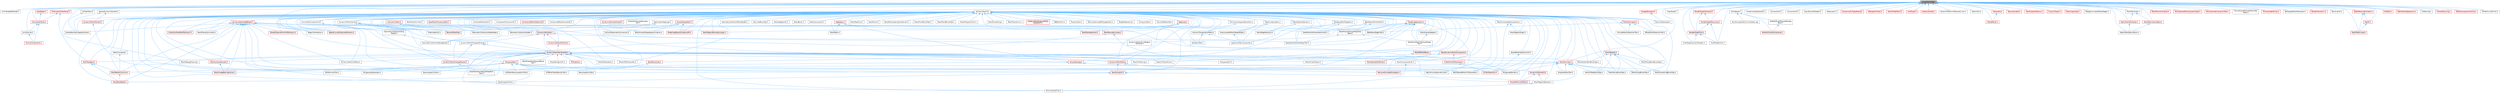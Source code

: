 digraph "UnrealMathSSE.h"
{
 // INTERACTIVE_SVG=YES
 // LATEX_PDF_SIZE
  bgcolor="transparent";
  edge [fontname=Helvetica,fontsize=10,labelfontname=Helvetica,labelfontsize=10];
  node [fontname=Helvetica,fontsize=10,shape=box,height=0.2,width=0.4];
  Node1 [id="Node000001",label="UnrealMathSSE.h",height=0.2,width=0.4,color="gray40", fillcolor="grey60", style="filled", fontcolor="black",tooltip=" "];
  Node1 -> Node2 [id="edge1_Node000001_Node000002",dir="back",color="steelblue1",style="solid",tooltip=" "];
  Node2 [id="Node000002",label="AnimNodeEditMode.h",height=0.2,width=0.4,color="grey40", fillcolor="white", style="filled",URL="$df/df6/AnimNodeEditMode_8h.html",tooltip=" "];
  Node1 -> Node3 [id="edge2_Node000001_Node000003",dir="back",color="steelblue1",style="solid",tooltip=" "];
  Node3 [id="Node000003",label="AxisSources.h",height=0.2,width=0.4,color="grey40", fillcolor="white", style="filled",URL="$d6/dfa/AxisSources_8h.html",tooltip=" "];
  Node3 -> Node4 [id="edge3_Node000003_Node000004",dir="back",color="steelblue1",style="solid",tooltip=" "];
  Node4 [id="Node000004",label="GizmoComponents.h",height=0.2,width=0.4,color="red", fillcolor="#FFF0F0", style="filled",URL="$d9/d96/GizmoComponents_8h.html",tooltip=" "];
  Node1 -> Node8 [id="edge4_Node000001_Node000008",dir="back",color="steelblue1",style="solid",tooltip=" "];
  Node8 [id="Node000008",label="ClearQuad.h",height=0.2,width=0.4,color="grey40", fillcolor="white", style="filled",URL="$dc/d90/ClearQuad_8h.html",tooltip=" "];
  Node1 -> Node9 [id="edge5_Node000001_Node000009",dir="back",color="steelblue1",style="solid",tooltip=" "];
  Node9 [id="Node000009",label="ClearReplacementShaders.h",height=0.2,width=0.4,color="grey40", fillcolor="white", style="filled",URL="$d9/d4e/ClearReplacementShaders_8h.html",tooltip=" "];
  Node1 -> Node10 [id="edge6_Node000001_Node000010",dir="back",color="steelblue1",style="solid",tooltip=" "];
  Node10 [id="Node000010",label="ColliderMesh.h",height=0.2,width=0.4,color="grey40", fillcolor="white", style="filled",URL="$d8/d3c/ColliderMesh_8h.html",tooltip=" "];
  Node10 -> Node11 [id="edge7_Node000010_Node000011",dir="back",color="steelblue1",style="solid",tooltip=" "];
  Node11 [id="Node000011",label="SceneGeometrySpatialCache.h",height=0.2,width=0.4,color="grey40", fillcolor="white", style="filled",URL="$d6/d6f/SceneGeometrySpatialCache_8h.html",tooltip=" "];
  Node1 -> Node12 [id="edge8_Node000001_Node000012",dir="back",color="steelblue1",style="solid",tooltip=" "];
  Node12 [id="Node000012",label="ColorSpace.h",height=0.2,width=0.4,color="grey40", fillcolor="white", style="filled",URL="$de/d18/ColorSpace_8h.html",tooltip=" "];
  Node12 -> Node13 [id="edge9_Node000012_Node000013",dir="back",color="steelblue1",style="solid",tooltip=" "];
  Node13 [id="Node000013",label="MediaIOCoreDeinterlacer.h",height=0.2,width=0.4,color="red", fillcolor="#FFF0F0", style="filled",URL="$d4/dc4/MediaIOCoreDeinterlacer_8h.html",tooltip=" "];
  Node12 -> Node15 [id="edge10_Node000012_Node000015",dir="back",color="steelblue1",style="solid",tooltip=" "];
  Node15 [id="Node000015",label="MediaIOCoreTextureSample\lBase.h",height=0.2,width=0.4,color="grey40", fillcolor="white", style="filled",URL="$dc/d4b/MediaIOCoreTextureSampleBase_8h.html",tooltip=" "];
  Node15 -> Node13 [id="edge11_Node000015_Node000013",dir="back",color="steelblue1",style="solid",tooltip=" "];
  Node12 -> Node16 [id="edge12_Node000012_Node000016",dir="back",color="steelblue1",style="solid",tooltip=" "];
  Node16 [id="Node000016",label="SkyAtmosphereCommonData.cpp",height=0.2,width=0.4,color="grey40", fillcolor="white", style="filled",URL="$d3/d5b/SkyAtmosphereCommonData_8cpp.html",tooltip=" "];
  Node1 -> Node17 [id="edge13_Node000001_Node000017",dir="back",color="steelblue1",style="solid",tooltip=" "];
  Node17 [id="Node000017",label="ContainmentQueries3.h",height=0.2,width=0.4,color="grey40", fillcolor="white", style="filled",URL="$d5/dc8/ContainmentQueries3_8h.html",tooltip=" "];
  Node1 -> Node18 [id="edge14_Node000001_Node000018",dir="back",color="steelblue1",style="solid",tooltip=" "];
  Node18 [id="Node000018",label="ConvexDecomposition3.h",height=0.2,width=0.4,color="grey40", fillcolor="white", style="filled",URL="$d4/d2b/ConvexDecomposition3_8h.html",tooltip=" "];
  Node18 -> Node19 [id="edge15_Node000018_Node000019",dir="back",color="steelblue1",style="solid",tooltip=" "];
  Node19 [id="Node000019",label="GeometryCollectionUtility\lNodes.h",height=0.2,width=0.4,color="grey40", fillcolor="white", style="filled",URL="$d7/da4/GeometryCollectionUtilityNodes_8h.html",tooltip=" "];
  Node19 -> Node20 [id="edge16_Node000019_Node000020",dir="back",color="steelblue1",style="solid",tooltip=" "];
  Node20 [id="Node000020",label="GeometryCollectionDebugNodes.h",height=0.2,width=0.4,color="grey40", fillcolor="white", style="filled",URL="$dd/d38/GeometryCollectionDebugNodes_8h.html",tooltip=" "];
  Node1 -> Node21 [id="edge17_Node000001_Node000021",dir="back",color="steelblue1",style="solid",tooltip=" "];
  Node21 [id="Node000021",label="ConvexHull2.h",height=0.2,width=0.4,color="grey40", fillcolor="white", style="filled",URL="$df/dc5/ConvexHull2_8h.html",tooltip=" "];
  Node1 -> Node22 [id="edge18_Node000001_Node000022",dir="back",color="steelblue1",style="solid",tooltip=" "];
  Node22 [id="Node000022",label="ConvexHull3.h",height=0.2,width=0.4,color="grey40", fillcolor="white", style="filled",URL="$d2/d83/ConvexHull3_8h.html",tooltip=" "];
  Node1 -> Node23 [id="edge19_Node000001_Node000023",dir="back",color="steelblue1",style="solid",tooltip=" "];
  Node23 [id="Node000023",label="CopyTextureShaders.h",height=0.2,width=0.4,color="grey40", fillcolor="white", style="filled",URL="$dc/d7f/CopyTextureShaders_8h.html",tooltip=" "];
  Node1 -> Node24 [id="edge20_Node000001_Node000024",dir="back",color="steelblue1",style="solid",tooltip=" "];
  Node24 [id="Node000024",label="Delaunay2.h",height=0.2,width=0.4,color="grey40", fillcolor="white", style="filled",URL="$d2/d4c/Delaunay2_8h.html",tooltip=" "];
  Node1 -> Node25 [id="edge21_Node000001_Node000025",dir="back",color="steelblue1",style="solid",tooltip=" "];
  Node25 [id="Node000025",label="DynamicMesh3.h",height=0.2,width=0.4,color="grey40", fillcolor="white", style="filled",URL="$d5/d34/DynamicMesh3_8h.html",tooltip=" "];
  Node25 -> Node26 [id="edge22_Node000025_Node000026",dir="back",color="steelblue1",style="solid",tooltip=" "];
  Node26 [id="Node000026",label="BakeMeshAttributeMapsTool.h",height=0.2,width=0.4,color="grey40", fillcolor="white", style="filled",URL="$d8/d14/BakeMeshAttributeMapsTool_8h.html",tooltip=" "];
  Node25 -> Node27 [id="edge23_Node000025_Node000027",dir="back",color="steelblue1",style="solid",tooltip=" "];
  Node27 [id="Node000027",label="BakeMeshAttributeMapsTool\lBase.h",height=0.2,width=0.4,color="grey40", fillcolor="white", style="filled",URL="$dc/d68/BakeMeshAttributeMapsToolBase_8h.html",tooltip=" "];
  Node27 -> Node26 [id="edge24_Node000027_Node000026",dir="back",color="steelblue1",style="solid",tooltip=" "];
  Node27 -> Node28 [id="edge25_Node000027_Node000028",dir="back",color="steelblue1",style="solid",tooltip=" "];
  Node28 [id="Node000028",label="BakeMultiMeshAttributeMaps\lTool.h",height=0.2,width=0.4,color="grey40", fillcolor="white", style="filled",URL="$d7/d65/BakeMultiMeshAttributeMapsTool_8h.html",tooltip=" "];
  Node25 -> Node29 [id="edge26_Node000025_Node000029",dir="back",color="steelblue1",style="solid",tooltip=" "];
  Node29 [id="Node000029",label="BakeMeshAttributeTool.h",height=0.2,width=0.4,color="grey40", fillcolor="white", style="filled",URL="$d0/d82/BakeMeshAttributeTool_8h.html",tooltip=" "];
  Node29 -> Node27 [id="edge27_Node000029_Node000027",dir="back",color="steelblue1",style="solid",tooltip=" "];
  Node29 -> Node30 [id="edge28_Node000029_Node000030",dir="back",color="steelblue1",style="solid",tooltip=" "];
  Node30 [id="Node000030",label="BakeMeshAttributeVertexTool.h",height=0.2,width=0.4,color="grey40", fillcolor="white", style="filled",URL="$d6/d76/BakeMeshAttributeVertexTool_8h.html",tooltip=" "];
  Node25 -> Node30 [id="edge29_Node000025_Node000030",dir="back",color="steelblue1",style="solid",tooltip=" "];
  Node25 -> Node28 [id="edge30_Node000025_Node000028",dir="back",color="steelblue1",style="solid",tooltip=" "];
  Node25 -> Node31 [id="edge31_Node000025_Node000031",dir="back",color="steelblue1",style="solid",tooltip=" "];
  Node31 [id="Node000031",label="BakeTransformTool.h",height=0.2,width=0.4,color="grey40", fillcolor="white", style="filled",URL="$dc/d39/BakeTransformTool_8h.html",tooltip=" "];
  Node25 -> Node32 [id="edge32_Node000025_Node000032",dir="back",color="steelblue1",style="solid",tooltip=" "];
  Node32 [id="Node000032",label="BaseDynamicMeshComponent.h",height=0.2,width=0.4,color="red", fillcolor="#FFF0F0", style="filled",URL="$d3/df4/BaseDynamicMeshComponent_8h.html",tooltip=" "];
  Node32 -> Node46 [id="edge33_Node000032_Node000046",dir="back",color="steelblue1",style="solid",tooltip=" "];
  Node46 [id="Node000046",label="MeshRenderBufferSet.h",height=0.2,width=0.4,color="red", fillcolor="#FFF0F0", style="filled",URL="$de/dc2/MeshRenderBufferSet_8h.html",tooltip=" "];
  Node32 -> Node103 [id="edge34_Node000032_Node000103",dir="back",color="steelblue1",style="solid",tooltip=" "];
  Node103 [id="Node000103",label="UVEditorToolMeshInput.h",height=0.2,width=0.4,color="red", fillcolor="#FFF0F0", style="filled",URL="$d2/de6/UVEditorToolMeshInput_8h.html",tooltip=" "];
  Node103 -> Node109 [id="edge35_Node000103_Node000109",dir="back",color="steelblue1",style="solid",tooltip=" "];
  Node109 [id="Node000109",label="UVToolSelection.h",height=0.2,width=0.4,color="red", fillcolor="#FFF0F0", style="filled",URL="$dc/db4/UVToolSelection_8h.html",tooltip=" "];
  Node25 -> Node72 [id="edge36_Node000025_Node000072",dir="back",color="steelblue1",style="solid",tooltip=" "];
  Node72 [id="Node000072",label="BaseMeshProcessingTool.h",height=0.2,width=0.4,color="red", fillcolor="#FFF0F0", style="filled",URL="$d4/d77/BaseMeshProcessingTool_8h.html",tooltip=" "];
  Node25 -> Node116 [id="edge37_Node000025_Node000116",dir="back",color="steelblue1",style="solid",tooltip=" "];
  Node116 [id="Node000116",label="CollectSurfacePathMechanic.h",height=0.2,width=0.4,color="red", fillcolor="#FFF0F0", style="filled",URL="$d5/dd0/CollectSurfacePathMechanic_8h.html",tooltip=" "];
  Node25 -> Node117 [id="edge38_Node000025_Node000117",dir="back",color="steelblue1",style="solid",tooltip=" "];
  Node117 [id="Node000117",label="CollisionGeometryConversion.h",height=0.2,width=0.4,color="grey40", fillcolor="white", style="filled",URL="$df/d0d/CollisionGeometryConversion_8h.html",tooltip=" "];
  Node25 -> Node66 [id="edge39_Node000025_Node000066",dir="back",color="steelblue1",style="solid",tooltip=" "];
  Node66 [id="Node000066",label="CombineMeshesTool.h",height=0.2,width=0.4,color="grey40", fillcolor="white", style="filled",URL="$dd/da3/CombineMeshesTool_8h.html",tooltip=" "];
  Node25 -> Node118 [id="edge40_Node000025_Node000118",dir="back",color="steelblue1",style="solid",tooltip=" "];
  Node118 [id="Node000118",label="ComponentCollisionUtil.h",height=0.2,width=0.4,color="grey40", fillcolor="white", style="filled",URL="$d9/d1c/ComponentCollisionUtil_8h.html",tooltip=" "];
  Node25 -> Node119 [id="edge41_Node000025_Node000119",dir="back",color="steelblue1",style="solid",tooltip=" "];
  Node119 [id="Node000119",label="ConstrainedMeshDeformer.h",height=0.2,width=0.4,color="red", fillcolor="#FFF0F0", style="filled",URL="$df/ddf/ConstrainedMeshDeformer_8h.html",tooltip=" "];
  Node25 -> Node122 [id="edge42_Node000025_Node000122",dir="back",color="steelblue1",style="solid",tooltip=" "];
  Node122 [id="Node000122",label="ConstrainedMeshSmoother.h",height=0.2,width=0.4,color="grey40", fillcolor="white", style="filled",URL="$d7/d9e/ConstrainedMeshSmoother_8h.html",tooltip=" "];
  Node25 -> Node18 [id="edge43_Node000025_Node000018",dir="back",color="steelblue1",style="solid",tooltip=" "];
  Node25 -> Node75 [id="edge44_Node000025_Node000075",dir="back",color="steelblue1",style="solid",tooltip=" "];
  Node75 [id="Node000075",label="DisplaceMeshTool.h",height=0.2,width=0.4,color="grey40", fillcolor="white", style="filled",URL="$da/d28/DisplaceMeshTool_8h.html",tooltip=" "];
  Node25 -> Node123 [id="edge45_Node000025_Node000123",dir="back",color="steelblue1",style="solid",tooltip=" "];
  Node123 [id="Node000123",label="DynamicAttribute.h",height=0.2,width=0.4,color="red", fillcolor="#FFF0F0", style="filled",URL="$d8/db1/DynamicAttribute_8h.html",tooltip=" "];
  Node123 -> Node125 [id="edge46_Node000123_Node000125",dir="back",color="steelblue1",style="solid",tooltip=" "];
  Node125 [id="Node000125",label="DynamicMeshAttributeSet.h",height=0.2,width=0.4,color="red", fillcolor="#FFF0F0", style="filled",URL="$d1/d88/DynamicMeshAttributeSet_8h.html",tooltip=" "];
  Node125 -> Node35 [id="edge47_Node000125_Node000035",dir="back",color="steelblue1",style="solid",tooltip=" "];
  Node35 [id="Node000035",label="DataflowEditorWeightMapPaint\lTool.h",height=0.2,width=0.4,color="grey40", fillcolor="white", style="filled",URL="$db/d46/DataflowEditorWeightMapPaintTool_8h.html",tooltip=" "];
  Node125 -> Node126 [id="edge48_Node000125_Node000126",dir="back",color="steelblue1",style="solid",tooltip=" "];
  Node126 [id="Node000126",label="DynamicMeshChangeTracker.h",height=0.2,width=0.4,color="red", fillcolor="#FFF0F0", style="filled",URL="$dd/df0/DynamicMeshChangeTracker_8h.html",tooltip=" "];
  Node126 -> Node35 [id="edge49_Node000126_Node000035",dir="back",color="steelblue1",style="solid",tooltip=" "];
  Node125 -> Node140 [id="edge50_Node000125_Node000140",dir="back",color="steelblue1",style="solid",tooltip=" "];
  Node140 [id="Node000140",label="DynamicMeshEditor.h",height=0.2,width=0.4,color="red", fillcolor="#FFF0F0", style="filled",URL="$d2/db3/DynamicMeshEditor_8h.html",tooltip=" "];
  Node140 -> Node141 [id="edge51_Node000140_Node000141",dir="back",color="steelblue1",style="solid",tooltip=" "];
  Node141 [id="Node000141",label="DynamicSubmesh3.h",height=0.2,width=0.4,color="red", fillcolor="#FFF0F0", style="filled",URL="$df/d5e/DynamicSubmesh3_8h.html",tooltip=" "];
  Node141 -> Node142 [id="edge52_Node000141_Node000142",dir="back",color="steelblue1",style="solid",tooltip=" "];
  Node142 [id="Node000142",label="MeshRegionOperator.h",height=0.2,width=0.4,color="grey40", fillcolor="white", style="filled",URL="$db/d2c/MeshRegionOperator_8h.html",tooltip=" "];
  Node142 -> Node143 [id="edge53_Node000142_Node000143",dir="back",color="steelblue1",style="solid",tooltip=" "];
  Node143 [id="Node000143",label="MinimalHoleFiller.h",height=0.2,width=0.4,color="grey40", fillcolor="white", style="filled",URL="$dc/d8e/MinimalHoleFiller_8h.html",tooltip=" "];
  Node141 -> Node93 [id="edge54_Node000141_Node000093",dir="back",color="steelblue1",style="solid",tooltip=" "];
  Node93 [id="Node000093",label="PolyEditPreviewMesh.h",height=0.2,width=0.4,color="red", fillcolor="#FFF0F0", style="filled",URL="$d2/de8/PolyEditPreviewMesh_8h.html",tooltip=" "];
  Node140 -> Node147 [id="edge55_Node000140_Node000147",dir="back",color="steelblue1",style="solid",tooltip=" "];
  Node147 [id="Node000147",label="FaceGroupUtil.h",height=0.2,width=0.4,color="red", fillcolor="#FFF0F0", style="filled",URL="$d6/d29/FaceGroupUtil_8h.html",tooltip=" "];
  Node147 -> Node58 [id="edge56_Node000147_Node000058",dir="back",color="steelblue1",style="solid",tooltip=" "];
  Node58 [id="Node000058",label="MeshInspectorTool.h",height=0.2,width=0.4,color="grey40", fillcolor="white", style="filled",URL="$de/da1/MeshInspectorTool_8h.html",tooltip=" "];
  Node147 -> Node142 [id="edge57_Node000147_Node000142",dir="back",color="steelblue1",style="solid",tooltip=" "];
  Node140 -> Node151 [id="edge58_Node000140_Node000151",dir="back",color="steelblue1",style="solid",tooltip=" "];
  Node151 [id="Node000151",label="RemoveOccludedTriangles.h",height=0.2,width=0.4,color="red", fillcolor="#FFF0F0", style="filled",URL="$dc/d7b/RemoveOccludedTriangles_8h.html",tooltip=" "];
  Node125 -> Node153 [id="edge59_Node000125_Node000153",dir="back",color="steelblue1",style="solid",tooltip=" "];
  Node153 [id="Node000153",label="DynamicMeshUVEditor.h",height=0.2,width=0.4,color="grey40", fillcolor="white", style="filled",URL="$d9/d1e/DynamicMeshUVEditor_8h.html",tooltip=" "];
  Node125 -> Node154 [id="edge60_Node000125_Node000154",dir="back",color="steelblue1",style="solid",tooltip=" "];
  Node154 [id="Node000154",label="FFDLattice.h",height=0.2,width=0.4,color="red", fillcolor="#FFF0F0", style="filled",URL="$d1/d3e/FFDLattice_8h.html",tooltip=" "];
  Node125 -> Node155 [id="edge61_Node000125_Node000155",dir="back",color="steelblue1",style="solid",tooltip=" "];
  Node155 [id="Node000155",label="GroupTopology.h",height=0.2,width=0.4,color="red", fillcolor="#FFF0F0", style="filled",URL="$d3/d84/GroupTopology_8h.html",tooltip=" "];
  Node155 -> Node35 [id="edge62_Node000155_Node000035",dir="back",color="steelblue1",style="solid",tooltip=" "];
  Node155 -> Node164 [id="edge63_Node000155_Node000164",dir="back",color="steelblue1",style="solid",tooltip=" "];
  Node164 [id="Node000164",label="PolygroupRemesh.h",height=0.2,width=0.4,color="grey40", fillcolor="white", style="filled",URL="$d7/df6/PolygroupRemesh_8h.html",tooltip=" "];
  Node125 -> Node165 [id="edge64_Node000125_Node000165",dir="back",color="steelblue1",style="solid",tooltip=" "];
  Node165 [id="Node000165",label="MeshAttributeUtil.h",height=0.2,width=0.4,color="grey40", fillcolor="white", style="filled",URL="$d6/db6/MeshAttributeUtil_8h.html",tooltip=" "];
  Node125 -> Node166 [id="edge65_Node000125_Node000166",dir="back",color="steelblue1",style="solid",tooltip=" "];
  Node166 [id="Node000166",label="MeshBakerCommon.h",height=0.2,width=0.4,color="red", fillcolor="#FFF0F0", style="filled",URL="$d9/d92/MeshBakerCommon_8h.html",tooltip=" "];
  Node166 -> Node167 [id="edge66_Node000166_Node000167",dir="back",color="steelblue1",style="solid",tooltip=" "];
  Node167 [id="Node000167",label="MeshBaseBaker.h",height=0.2,width=0.4,color="red", fillcolor="#FFF0F0", style="filled",URL="$d7/ddc/MeshBaseBaker_8h.html",tooltip=" "];
  Node125 -> Node167 [id="edge67_Node000125_Node000167",dir="back",color="steelblue1",style="solid",tooltip=" "];
  Node125 -> Node176 [id="edge68_Node000125_Node000176",dir="back",color="steelblue1",style="solid",tooltip=" "];
  Node176 [id="Node000176",label="MeshConstraintsUtil.h",height=0.2,width=0.4,color="grey40", fillcolor="white", style="filled",URL="$d6/d05/MeshConstraintsUtil_8h.html",tooltip=" "];
  Node176 -> Node143 [id="edge69_Node000176_Node000143",dir="back",color="steelblue1",style="solid",tooltip=" "];
  Node125 -> Node177 [id="edge70_Node000125_Node000177",dir="back",color="steelblue1",style="solid",tooltip=" "];
  Node177 [id="Node000177",label="MeshDebugDrawing.h",height=0.2,width=0.4,color="grey40", fillcolor="white", style="filled",URL="$db/d5c/MeshDebugDrawing_8h.html",tooltip=" "];
  Node125 -> Node178 [id="edge71_Node000125_Node000178",dir="back",color="steelblue1",style="solid",tooltip=" "];
  Node178 [id="Node000178",label="MeshEraseSculptLayerBrush\lOps.h",height=0.2,width=0.4,color="grey40", fillcolor="white", style="filled",URL="$d3/dab/MeshEraseSculptLayerBrushOps_8h.html",tooltip=" "];
  Node125 -> Node179 [id="edge72_Node000125_Node000179",dir="back",color="steelblue1",style="solid",tooltip=" "];
  Node179 [id="Node000179",label="MeshImageBakingCache.h",height=0.2,width=0.4,color="red", fillcolor="#FFF0F0", style="filled",URL="$dd/d09/MeshImageBakingCache_8h.html",tooltip=" "];
  Node125 -> Node187 [id="edge73_Node000125_Node000187",dir="back",color="steelblue1",style="solid",tooltip=" "];
  Node187 [id="Node000187",label="MeshNormals.h",height=0.2,width=0.4,color="red", fillcolor="#FFF0F0", style="filled",URL="$d2/d57/MeshNormals_8h.html",tooltip=" "];
  Node187 -> Node35 [id="edge74_Node000187_Node000035",dir="back",color="steelblue1",style="solid",tooltip=" "];
  Node187 -> Node75 [id="edge75_Node000187_Node000075",dir="back",color="steelblue1",style="solid",tooltip=" "];
  Node187 -> Node189 [id="edge76_Node000187_Node000189",dir="back",color="steelblue1",style="solid",tooltip=" "];
  Node189 [id="Node000189",label="MeshInflateBrushOps.h",height=0.2,width=0.4,color="grey40", fillcolor="white", style="filled",URL="$d7/d16/MeshInflateBrushOps_8h.html",tooltip=" "];
  Node187 -> Node191 [id="edge77_Node000187_Node000191",dir="back",color="steelblue1",style="solid",tooltip=" "];
  Node191 [id="Node000191",label="MeshMoveBrushOps.h",height=0.2,width=0.4,color="grey40", fillcolor="white", style="filled",URL="$dd/dcb/MeshMoveBrushOps_8h.html",tooltip=" "];
  Node187 -> Node142 [id="edge78_Node000187_Node000142",dir="back",color="steelblue1",style="solid",tooltip=" "];
  Node187 -> Node192 [id="edge79_Node000187_Node000192",dir="back",color="steelblue1",style="solid",tooltip=" "];
  Node192 [id="Node000192",label="MeshSculptBrushOps.h",height=0.2,width=0.4,color="grey40", fillcolor="white", style="filled",URL="$d1/dc9/MeshSculptBrushOps_8h.html",tooltip=" "];
  Node187 -> Node194 [id="edge80_Node000187_Node000194",dir="back",color="steelblue1",style="solid",tooltip=" "];
  Node194 [id="Node000194",label="MeshSmoothingBrushOps.h",height=0.2,width=0.4,color="grey40", fillcolor="white", style="filled",URL="$dd/d1d/MeshSmoothingBrushOps_8h.html",tooltip=" "];
  Node187 -> Node164 [id="edge81_Node000187_Node000164",dir="back",color="steelblue1",style="solid",tooltip=" "];
  Node187 -> Node151 [id="edge82_Node000187_Node000151",dir="back",color="steelblue1",style="solid",tooltip=" "];
  Node125 -> Node46 [id="edge83_Node000125_Node000046",dir="back",color="steelblue1",style="solid",tooltip=" "];
  Node125 -> Node195 [id="edge84_Node000125_Node000195",dir="back",color="steelblue1",style="solid",tooltip=" "];
  Node195 [id="Node000195",label="MeshSimplification.h",height=0.2,width=0.4,color="grey40", fillcolor="white", style="filled",URL="$d7/de9/MeshSimplification_8h.html",tooltip=" "];
  Node125 -> Node196 [id="edge85_Node000125_Node000196",dir="back",color="steelblue1",style="solid",tooltip=" "];
  Node196 [id="Node000196",label="MeshSurfaceSampler.h",height=0.2,width=0.4,color="red", fillcolor="#FFF0F0", style="filled",URL="$de/d0c/MeshSurfaceSampler_8h.html",tooltip=" "];
  Node196 -> Node179 [id="edge86_Node000196_Node000179",dir="back",color="steelblue1",style="solid",tooltip=" "];
  Node125 -> Node202 [id="edge87_Node000125_Node000202",dir="back",color="steelblue1",style="solid",tooltip=" "];
  Node202 [id="Node000202",label="MeshTangents.h",height=0.2,width=0.4,color="red", fillcolor="#FFF0F0", style="filled",URL="$d3/d56/MeshTangents_8h.html",tooltip=" "];
  Node202 -> Node166 [id="edge88_Node000202_Node000166",dir="back",color="steelblue1",style="solid",tooltip=" "];
  Node202 -> Node167 [id="edge89_Node000202_Node000167",dir="back",color="steelblue1",style="solid",tooltip=" "];
  Node125 -> Node203 [id="edge90_Node000125_Node000203",dir="back",color="steelblue1",style="solid",tooltip=" "];
  Node203 [id="Node000203",label="MeshUDIMClassifier.h",height=0.2,width=0.4,color="grey40", fillcolor="white", style="filled",URL="$da/daf/MeshUDIMClassifier_8h.html",tooltip=" "];
  Node125 -> Node204 [id="edge91_Node000125_Node000204",dir="back",color="steelblue1",style="solid",tooltip=" "];
  Node204 [id="Node000204",label="MeshUVPacking.h",height=0.2,width=0.4,color="grey40", fillcolor="white", style="filled",URL="$d5/d78/MeshUVPacking_8h.html",tooltip=" "];
  Node125 -> Node205 [id="edge92_Node000125_Node000205",dir="back",color="steelblue1",style="solid",tooltip=" "];
  Node205 [id="Node000205",label="MeshUVTransforms.h",height=0.2,width=0.4,color="grey40", fillcolor="white", style="filled",URL="$dc/db6/MeshUVTransforms_8h.html",tooltip=" "];
  Node125 -> Node206 [id="edge93_Node000125_Node000206",dir="back",color="steelblue1",style="solid",tooltip=" "];
  Node206 [id="Node000206",label="MeshVertexPaintBrushOps.h",height=0.2,width=0.4,color="grey40", fillcolor="white", style="filled",URL="$df/d5b/MeshVertexPaintBrushOps_8h.html",tooltip=" "];
  Node125 -> Node207 [id="edge94_Node000125_Node000207",dir="back",color="steelblue1",style="solid",tooltip=" "];
  Node207 [id="Node000207",label="PatchBasedMeshUVGenerator.h",height=0.2,width=0.4,color="grey40", fillcolor="white", style="filled",URL="$df/df3/PatchBasedMeshUVGenerator_8h.html",tooltip=" "];
  Node125 -> Node208 [id="edge95_Node000125_Node000208",dir="back",color="steelblue1",style="solid",tooltip=" "];
  Node208 [id="Node000208",label="PolyEditingUVUtil.h",height=0.2,width=0.4,color="grey40", fillcolor="white", style="filled",URL="$d7/d4e/PolyEditingUVUtil_8h.html",tooltip=" "];
  Node125 -> Node209 [id="edge96_Node000125_Node000209",dir="back",color="steelblue1",style="solid",tooltip=" "];
  Node209 [id="Node000209",label="PolygroupSet.h",height=0.2,width=0.4,color="red", fillcolor="#FFF0F0", style="filled",URL="$de/dbc/PolygroupSet_8h.html",tooltip=" "];
  Node209 -> Node77 [id="edge97_Node000209_Node000077",dir="back",color="steelblue1",style="solid",tooltip=" "];
  Node77 [id="Node000077",label="EditNormalsTool.h",height=0.2,width=0.4,color="grey40", fillcolor="white", style="filled",URL="$de/d53/EditNormalsTool_8h.html",tooltip=" "];
  Node209 -> Node147 [id="edge98_Node000209_Node000147",dir="back",color="steelblue1",style="solid",tooltip=" "];
  Node209 -> Node58 [id="edge99_Node000209_Node000058",dir="back",color="steelblue1",style="solid",tooltip=" "];
  Node209 -> Node207 [id="edge100_Node000209_Node000207",dir="back",color="steelblue1",style="solid",tooltip=" "];
  Node209 -> Node222 [id="edge101_Node000209_Node000222",dir="back",color="steelblue1",style="solid",tooltip=" "];
  Node222 [id="Node000222",label="PolygroupsGenerator.h",height=0.2,width=0.4,color="grey40", fillcolor="white", style="filled",URL="$d4/d71/PolygroupsGenerator_8h.html",tooltip=" "];
  Node209 -> Node223 [id="edge102_Node000209_Node000223",dir="back",color="steelblue1",style="solid",tooltip=" "];
  Node223 [id="Node000223",label="RecomputeUVsOp.h",height=0.2,width=0.4,color="grey40", fillcolor="white", style="filled",URL="$db/d0a/RecomputeUVsOp_8h.html",tooltip=" "];
  Node209 -> Node83 [id="edge103_Node000209_Node000083",dir="back",color="steelblue1",style="solid",tooltip=" "];
  Node83 [id="Node000083",label="RecomputeUVsTool.h",height=0.2,width=0.4,color="grey40", fillcolor="white", style="filled",URL="$d0/d92/RecomputeUVsTool_8h.html",tooltip=" "];
  Node209 -> Node88 [id="edge104_Node000209_Node000088",dir="back",color="steelblue1",style="solid",tooltip=" "];
  Node88 [id="Node000088",label="SetCollisionGeometryTool.h",height=0.2,width=0.4,color="grey40", fillcolor="white", style="filled",URL="$d0/de6/SetCollisionGeometryTool_8h.html",tooltip=" "];
  Node209 -> Node96 [id="edge105_Node000209_Node000096",dir="back",color="steelblue1",style="solid",tooltip=" "];
  Node96 [id="Node000096",label="UVEditorRecomputeUVsTool.h",height=0.2,width=0.4,color="grey40", fillcolor="white", style="filled",URL="$d2/db8/UVEditorRecomputeUVsTool_8h.html",tooltip=" "];
  Node209 -> Node97 [id="edge106_Node000209_Node000097",dir="back",color="steelblue1",style="solid",tooltip=" "];
  Node97 [id="Node000097",label="UVEditorTexelDensityTool.h",height=0.2,width=0.4,color="grey40", fillcolor="white", style="filled",URL="$d0/d8b/UVEditorTexelDensityTool_8h.html",tooltip=" "];
  Node125 -> Node224 [id="edge107_Node000125_Node000224",dir="back",color="steelblue1",style="solid",tooltip=" "];
  Node224 [id="Node000224",label="PolygroupUtil.h",height=0.2,width=0.4,color="grey40", fillcolor="white", style="filled",URL="$df/dde/PolygroupUtil_8h.html",tooltip=" "];
  Node125 -> Node223 [id="edge108_Node000125_Node000223",dir="back",color="steelblue1",style="solid",tooltip=" "];
  Node125 -> Node225 [id="edge109_Node000125_Node000225",dir="back",color="steelblue1",style="solid",tooltip=" "];
  Node225 [id="Node000225",label="TexelDensityOp.h",height=0.2,width=0.4,color="red", fillcolor="#FFF0F0", style="filled",URL="$de/d5c/TexelDensityOp_8h.html",tooltip=" "];
  Node225 -> Node97 [id="edge110_Node000225_Node000097",dir="back",color="steelblue1",style="solid",tooltip=" "];
  Node125 -> Node103 [id="edge111_Node000125_Node000103",dir="back",color="steelblue1",style="solid",tooltip=" "];
  Node123 -> Node126 [id="edge112_Node000123_Node000126",dir="back",color="steelblue1",style="solid",tooltip=" "];
  Node123 -> Node230 [id="edge113_Node000123_Node000230",dir="back",color="steelblue1",style="solid",tooltip=" "];
  Node230 [id="Node000230",label="DynamicMeshTriangleAttribute.h",height=0.2,width=0.4,color="grey40", fillcolor="white", style="filled",URL="$d0/d85/DynamicMeshTriangleAttribute_8h.html",tooltip=" "];
  Node230 -> Node125 [id="edge114_Node000230_Node000125",dir="back",color="steelblue1",style="solid",tooltip=" "];
  Node230 -> Node126 [id="edge115_Node000230_Node000126",dir="back",color="steelblue1",style="solid",tooltip=" "];
  Node123 -> Node233 [id="edge116_Node000123_Node000233",dir="back",color="steelblue1",style="solid",tooltip=" "];
  Node233 [id="Node000233",label="DynamicVertexAttribute.h",height=0.2,width=0.4,color="red", fillcolor="#FFF0F0", style="filled",URL="$d4/de7/DynamicVertexAttribute_8h.html",tooltip=" "];
  Node233 -> Node125 [id="edge117_Node000233_Node000125",dir="back",color="steelblue1",style="solid",tooltip=" "];
  Node123 -> Node234 [id="edge118_Node000123_Node000234",dir="back",color="steelblue1",style="solid",tooltip=" "];
  Node234 [id="Node000234",label="DynamicVertexSkinWeights\lAttribute.h",height=0.2,width=0.4,color="grey40", fillcolor="white", style="filled",URL="$db/d5b/DynamicVertexSkinWeightsAttribute_8h.html",tooltip=" "];
  Node25 -> Node235 [id="edge119_Node000025_Node000235",dir="back",color="steelblue1",style="solid",tooltip=" "];
  Node235 [id="Node000235",label="DynamicMeshAABBTree3.h",height=0.2,width=0.4,color="red", fillcolor="#FFF0F0", style="filled",URL="$d5/d0d/DynamicMeshAABBTree3_8h.html",tooltip=" "];
  Node235 -> Node26 [id="edge120_Node000235_Node000026",dir="back",color="steelblue1",style="solid",tooltip=" "];
  Node235 -> Node30 [id="edge121_Node000235_Node000030",dir="back",color="steelblue1",style="solid",tooltip=" "];
  Node235 -> Node116 [id="edge122_Node000235_Node000116",dir="back",color="steelblue1",style="solid",tooltip=" "];
  Node235 -> Node35 [id="edge123_Node000235_Node000035",dir="back",color="steelblue1",style="solid",tooltip=" "];
  Node235 -> Node153 [id="edge124_Node000235_Node000153",dir="back",color="steelblue1",style="solid",tooltip=" "];
  Node235 -> Node166 [id="edge125_Node000235_Node000166",dir="back",color="steelblue1",style="solid",tooltip=" "];
  Node235 -> Node167 [id="edge126_Node000235_Node000167",dir="back",color="steelblue1",style="solid",tooltip=" "];
  Node235 -> Node179 [id="edge127_Node000235_Node000179",dir="back",color="steelblue1",style="solid",tooltip=" "];
  Node235 -> Node58 [id="edge128_Node000235_Node000058",dir="back",color="steelblue1",style="solid",tooltip=" "];
  Node235 -> Node242 [id="edge129_Node000235_Node000242",dir="back",color="steelblue1",style="solid",tooltip=" "];
  Node242 [id="Node000242",label="MeshPlanarSymmetry.h",height=0.2,width=0.4,color="grey40", fillcolor="white", style="filled",URL="$d7/d1d/MeshPlanarSymmetry_8h.html",tooltip=" "];
  Node235 -> Node196 [id="edge130_Node000235_Node000196",dir="back",color="steelblue1",style="solid",tooltip=" "];
  Node235 -> Node243 [id="edge131_Node000235_Node000243",dir="back",color="steelblue1",style="solid",tooltip=" "];
  Node243 [id="Node000243",label="PlaneDistanceFromHitMechanic.h",height=0.2,width=0.4,color="red", fillcolor="#FFF0F0", style="filled",URL="$dc/dea/PlaneDistanceFromHitMechanic_8h.html",tooltip=" "];
  Node235 -> Node93 [id="edge132_Node000235_Node000093",dir="back",color="steelblue1",style="solid",tooltip=" "];
  Node235 -> Node249 [id="edge133_Node000235_Node000249",dir="back",color="steelblue1",style="solid",tooltip=" "];
  Node249 [id="Node000249",label="RemeshMeshOp.h",height=0.2,width=0.4,color="red", fillcolor="#FFF0F0", style="filled",URL="$d5/d2c/RemeshMeshOp_8h.html",tooltip=" "];
  Node235 -> Node250 [id="edge134_Node000235_Node000250",dir="back",color="steelblue1",style="solid",tooltip=" "];
  Node250 [id="Node000250",label="RepairOrientation.h",height=0.2,width=0.4,color="grey40", fillcolor="white", style="filled",URL="$dc/d47/RepairOrientation_8h.html",tooltip=" "];
  Node235 -> Node11 [id="edge135_Node000235_Node000011",dir="back",color="steelblue1",style="solid",tooltip=" "];
  Node235 -> Node251 [id="edge136_Node000235_Node000251",dir="back",color="steelblue1",style="solid",tooltip=" "];
  Node251 [id="Node000251",label="SpatialCurveDistanceMechanic.h",height=0.2,width=0.4,color="red", fillcolor="#FFF0F0", style="filled",URL="$d3/d29/SpatialCurveDistanceMechanic_8h.html",tooltip=" "];
  Node235 -> Node97 [id="edge137_Node000235_Node000097",dir="back",color="steelblue1",style="solid",tooltip=" "];
  Node235 -> Node92 [id="edge138_Node000235_Node000092",dir="back",color="steelblue1",style="solid",tooltip=" "];
  Node92 [id="Node000092",label="WeldMeshEdgesTool.h",height=0.2,width=0.4,color="grey40", fillcolor="white", style="filled",URL="$d5/d6e/WeldMeshEdgesTool_8h.html",tooltip=" "];
  Node25 -> Node126 [id="edge139_Node000025_Node000126",dir="back",color="steelblue1",style="solid",tooltip=" "];
  Node25 -> Node140 [id="edge140_Node000025_Node000140",dir="back",color="steelblue1",style="solid",tooltip=" "];
  Node25 -> Node252 [id="edge141_Node000025_Node000252",dir="back",color="steelblue1",style="solid",tooltip=" "];
  Node252 [id="Node000252",label="DynamicMeshOctree3.h",height=0.2,width=0.4,color="red", fillcolor="#FFF0F0", style="filled",URL="$d8/d9f/DynamicMeshOctree3_8h.html",tooltip=" "];
  Node252 -> Node35 [id="edge142_Node000252_Node000035",dir="back",color="steelblue1",style="solid",tooltip=" "];
  Node25 -> Node253 [id="edge143_Node000025_Node000253",dir="back",color="steelblue1",style="solid",tooltip=" "];
  Node253 [id="Node000253",label="DynamicMeshOverlay.h",height=0.2,width=0.4,color="grey40", fillcolor="white", style="filled",URL="$de/d26/DynamicMeshOverlay_8h.html",tooltip=" "];
  Node253 -> Node125 [id="edge144_Node000253_Node000125",dir="back",color="steelblue1",style="solid",tooltip=" "];
  Node253 -> Node126 [id="edge145_Node000253_Node000126",dir="back",color="steelblue1",style="solid",tooltip=" "];
  Node253 -> Node254 [id="edge146_Node000253_Node000254",dir="back",color="steelblue1",style="solid",tooltip=" "];
  Node254 [id="Node000254",label="MeshIndexUtil.h",height=0.2,width=0.4,color="grey40", fillcolor="white", style="filled",URL="$db/d70/MeshIndexUtil_8h.html",tooltip=" "];
  Node253 -> Node255 [id="edge147_Node000253_Node000255",dir="back",color="steelblue1",style="solid",tooltip=" "];
  Node255 [id="Node000255",label="MeshRegionBoundaryLoops.h",height=0.2,width=0.4,color="red", fillcolor="#FFF0F0", style="filled",URL="$d0/d20/MeshRegionBoundaryLoops_8h.html",tooltip=" "];
  Node25 -> Node230 [id="edge148_Node000025_Node000230",dir="back",color="steelblue1",style="solid",tooltip=" "];
  Node25 -> Node153 [id="edge149_Node000025_Node000153",dir="back",color="steelblue1",style="solid",tooltip=" "];
  Node25 -> Node141 [id="edge150_Node000025_Node000141",dir="back",color="steelblue1",style="solid",tooltip=" "];
  Node25 -> Node233 [id="edge151_Node000025_Node000233",dir="back",color="steelblue1",style="solid",tooltip=" "];
  Node25 -> Node234 [id="edge152_Node000025_Node000234",dir="back",color="steelblue1",style="solid",tooltip=" "];
  Node25 -> Node259 [id="edge153_Node000025_Node000259",dir="back",color="steelblue1",style="solid",tooltip=" "];
  Node259 [id="Node000259",label="DynamicVerticesOctree3.h",height=0.2,width=0.4,color="red", fillcolor="#FFF0F0", style="filled",URL="$df/d7e/DynamicVerticesOctree3_8h.html",tooltip=" "];
  Node25 -> Node260 [id="edge154_Node000025_Node000260",dir="back",color="steelblue1",style="solid",tooltip=" "];
  Node260 [id="Node000260",label="EdgeLoop.h",height=0.2,width=0.4,color="red", fillcolor="#FFF0F0", style="filled",URL="$d7/df0/EdgeLoop_8h.html",tooltip=" "];
  Node260 -> Node140 [id="edge155_Node000260_Node000140",dir="back",color="steelblue1",style="solid",tooltip=" "];
  Node260 -> Node261 [id="edge156_Node000260_Node000261",dir="back",color="steelblue1",style="solid",tooltip=" "];
  Node261 [id="Node000261",label="MeshBoundaryLoops.h",height=0.2,width=0.4,color="red", fillcolor="#FFF0F0", style="filled",URL="$d2/d9c/MeshBoundaryLoops_8h.html",tooltip=" "];
  Node261 -> Node143 [id="edge157_Node000261_Node000143",dir="back",color="steelblue1",style="solid",tooltip=" "];
  Node261 -> Node164 [id="edge158_Node000261_Node000164",dir="back",color="steelblue1",style="solid",tooltip=" "];
  Node260 -> Node265 [id="edge159_Node000260_Node000265",dir="back",color="steelblue1",style="solid",tooltip=" "];
  Node265 [id="Node000265",label="MeshFaceSelection.h",height=0.2,width=0.4,color="red", fillcolor="#FFF0F0", style="filled",URL="$de/de2/MeshFaceSelection_8h.html",tooltip=" "];
  Node260 -> Node255 [id="edge160_Node000260_Node000255",dir="back",color="steelblue1",style="solid",tooltip=" "];
  Node25 -> Node267 [id="edge161_Node000025_Node000267",dir="back",color="steelblue1",style="solid",tooltip=" "];
  Node267 [id="Node000267",label="EdgeSpan.h",height=0.2,width=0.4,color="red", fillcolor="#FFF0F0", style="filled",URL="$d5/d02/EdgeSpan_8h.html",tooltip=" "];
  Node267 -> Node155 [id="edge162_Node000267_Node000155",dir="back",color="steelblue1",style="solid",tooltip=" "];
  Node267 -> Node261 [id="edge163_Node000267_Node000261",dir="back",color="steelblue1",style="solid",tooltip=" "];
  Node267 -> Node269 [id="edge164_Node000267_Node000269",dir="back",color="steelblue1",style="solid",tooltip=" "];
  Node269 [id="Node000269",label="MeshPaths.h",height=0.2,width=0.4,color="grey40", fillcolor="white", style="filled",URL="$d4/d5f/MeshPaths_8h.html",tooltip=" "];
  Node25 -> Node77 [id="edge165_Node000025_Node000077",dir="back",color="steelblue1",style="solid",tooltip=" "];
  Node25 -> Node271 [id="edge166_Node000025_Node000271",dir="back",color="steelblue1",style="solid",tooltip=" "];
  Node271 [id="Node000271",label="ExtractCollisionGeometry\lTool.h",height=0.2,width=0.4,color="grey40", fillcolor="white", style="filled",URL="$d6/dbd/ExtractCollisionGeometryTool_8h.html",tooltip=" "];
  Node25 -> Node272 [id="edge167_Node000025_Node000272",dir="back",color="steelblue1",style="solid",tooltip=" "];
  Node272 [id="Node000272",label="ExtrudeMeshSelectionTool.h",height=0.2,width=0.4,color="grey40", fillcolor="white", style="filled",URL="$dc/d31/ExtrudeMeshSelectionTool_8h.html",tooltip=" "];
  Node25 -> Node147 [id="edge168_Node000025_Node000147",dir="back",color="steelblue1",style="solid",tooltip=" "];
  Node25 -> Node273 [id="edge169_Node000025_Node000273",dir="back",color="steelblue1",style="solid",tooltip=" "];
  Node273 [id="Node000273",label="GeodesicPath.h",height=0.2,width=0.4,color="grey40", fillcolor="white", style="filled",URL="$d5/de5/GeodesicPath_8h.html",tooltip=" "];
  Node25 -> Node20 [id="edge170_Node000025_Node000020",dir="back",color="steelblue1",style="solid",tooltip=" "];
  Node25 -> Node134 [id="edge171_Node000025_Node000134",dir="back",color="steelblue1",style="solid",tooltip=" "];
  Node134 [id="Node000134",label="GeometryCollectionMakeNodes.h",height=0.2,width=0.4,color="grey40", fillcolor="white", style="filled",URL="$d6/d20/GeometryCollectionMakeNodes_8h.html",tooltip=" "];
  Node25 -> Node133 [id="edge172_Node000025_Node000133",dir="back",color="steelblue1",style="solid",tooltip=" "];
  Node133 [id="Node000133",label="GeometryCollectionMeshNodes.h",height=0.2,width=0.4,color="grey40", fillcolor="white", style="filled",URL="$d7/d46/GeometryCollectionMeshNodes_8h.html",tooltip=" "];
  Node25 -> Node135 [id="edge173_Node000025_Node000135",dir="back",color="steelblue1",style="solid",tooltip=" "];
  Node135 [id="Node000135",label="GeometryCollectionNodes.h",height=0.2,width=0.4,color="grey40", fillcolor="white", style="filled",URL="$d6/d73/GeometryCollectionNodes_8h.html",tooltip=" "];
  Node25 -> Node155 [id="edge174_Node000025_Node000155",dir="back",color="steelblue1",style="solid",tooltip=" "];
  Node25 -> Node274 [id="edge175_Node000025_Node000274",dir="back",color="steelblue1",style="solid",tooltip=" "];
  Node274 [id="Node000274",label="IntrinsicCorrespondenceUtils.h",height=0.2,width=0.4,color="grey40", fillcolor="white", style="filled",URL="$dd/d68/IntrinsicCorrespondenceUtils_8h.html",tooltip=" "];
  Node274 -> Node275 [id="edge176_Node000274_Node000275",dir="back",color="steelblue1",style="solid",tooltip=" "];
  Node275 [id="Node000275",label="IntrinsicTriangulationMesh.h",height=0.2,width=0.4,color="grey40", fillcolor="white", style="filled",URL="$d7/d38/IntrinsicTriangulationMesh_8h.html",tooltip=" "];
  Node275 -> Node273 [id="edge177_Node000275_Node000273",dir="back",color="steelblue1",style="solid",tooltip=" "];
  Node275 -> Node276 [id="edge178_Node000275_Node000276",dir="back",color="steelblue1",style="solid",tooltip=" "];
  Node276 [id="Node000276",label="LaplacianMatrixAssembly.h",height=0.2,width=0.4,color="grey40", fillcolor="white", style="filled",URL="$d4/dff/LaplacianMatrixAssembly_8h.html",tooltip=" "];
  Node25 -> Node275 [id="edge179_Node000025_Node000275",dir="back",color="steelblue1",style="solid",tooltip=" "];
  Node25 -> Node101 [id="edge180_Node000025_Node000101",dir="back",color="steelblue1",style="solid",tooltip=" "];
  Node101 [id="Node000101",label="KelvinletBrushOp.h",height=0.2,width=0.4,color="grey40", fillcolor="white", style="filled",URL="$d9/d5c/KelvinletBrushOp_8h.html",tooltip=" "];
  Node25 -> Node276 [id="edge181_Node000025_Node000276",dir="back",color="steelblue1",style="solid",tooltip=" "];
  Node25 -> Node232 [id="edge182_Node000025_Node000232",dir="back",color="steelblue1",style="solid",tooltip=" "];
  Node232 [id="Node000232",label="MeshAdapterUtil.h",height=0.2,width=0.4,color="grey40", fillcolor="white", style="filled",URL="$d7/d6b/MeshAdapterUtil_8h.html",tooltip=" "];
  Node25 -> Node165 [id="edge183_Node000025_Node000165",dir="back",color="steelblue1",style="solid",tooltip=" "];
  Node25 -> Node166 [id="edge184_Node000025_Node000166",dir="back",color="steelblue1",style="solid",tooltip=" "];
  Node25 -> Node167 [id="edge185_Node000025_Node000167",dir="back",color="steelblue1",style="solid",tooltip=" "];
  Node25 -> Node277 [id="edge186_Node000025_Node000277",dir="back",color="steelblue1",style="solid",tooltip=" "];
  Node277 [id="Node000277",label="MeshBevel.h",height=0.2,width=0.4,color="grey40", fillcolor="white", style="filled",URL="$de/d89/MeshBevel_8h.html",tooltip=" "];
  Node25 -> Node261 [id="edge187_Node000025_Node000261",dir="back",color="steelblue1",style="solid",tooltip=" "];
  Node25 -> Node278 [id="edge188_Node000025_Node000278",dir="back",color="steelblue1",style="solid",tooltip=" "];
  Node278 [id="Node000278",label="MeshConnectedComponents.h",height=0.2,width=0.4,color="grey40", fillcolor="white", style="filled",URL="$dc/d07/MeshConnectedComponents_8h.html",tooltip=" "];
  Node278 -> Node279 [id="edge189_Node000278_Node000279",dir="back",color="steelblue1",style="solid",tooltip=" "];
  Node279 [id="Node000279",label="MeshRegionGraph.h",height=0.2,width=0.4,color="grey40", fillcolor="white", style="filled",URL="$d4/d1b/MeshRegionGraph_8h.html",tooltip=" "];
  Node278 -> Node207 [id="edge190_Node000278_Node000207",dir="back",color="steelblue1",style="solid",tooltip=" "];
  Node25 -> Node176 [id="edge191_Node000025_Node000176",dir="back",color="steelblue1",style="solid",tooltip=" "];
  Node25 -> Node280 [id="edge192_Node000025_Node000280",dir="back",color="steelblue1",style="solid",tooltip=" "];
  Node280 [id="Node000280",label="MeshConvexHull.h",height=0.2,width=0.4,color="grey40", fillcolor="white", style="filled",URL="$dd/d4b/MeshConvexHull_8h.html",tooltip=" "];
  Node25 -> Node281 [id="edge193_Node000025_Node000281",dir="back",color="steelblue1",style="solid",tooltip=" "];
  Node281 [id="Node000281",label="MeshCurvature.h",height=0.2,width=0.4,color="grey40", fillcolor="white", style="filled",URL="$d1/d2b/MeshCurvature_8h.html",tooltip=" "];
  Node281 -> Node166 [id="edge194_Node000281_Node000166",dir="back",color="steelblue1",style="solid",tooltip=" "];
  Node25 -> Node282 [id="edge195_Node000025_Node000282",dir="back",color="steelblue1",style="solid",tooltip=" "];
  Node282 [id="Node000282",label="MeshEdgeSelection.h",height=0.2,width=0.4,color="grey40", fillcolor="white", style="filled",URL="$d2/d19/MeshEdgeSelection_8h.html",tooltip=" "];
  Node25 -> Node265 [id="edge196_Node000025_Node000265",dir="back",color="steelblue1",style="solid",tooltip=" "];
  Node25 -> Node283 [id="edge197_Node000025_Node000283",dir="back",color="steelblue1",style="solid",tooltip=" "];
  Node283 [id="Node000283",label="MeshGroupPaintBrushOps.h",height=0.2,width=0.4,color="grey40", fillcolor="white", style="filled",URL="$d4/df8/MeshGroupPaintBrushOps_8h.html",tooltip=" "];
  Node25 -> Node179 [id="edge198_Node000025_Node000179",dir="back",color="steelblue1",style="solid",tooltip=" "];
  Node25 -> Node284 [id="edge199_Node000025_Node000284",dir="back",color="steelblue1",style="solid",tooltip=" "];
  Node284 [id="Node000284",label="MeshIndexMappings.h",height=0.2,width=0.4,color="grey40", fillcolor="white", style="filled",URL="$dc/db4/MeshIndexMappings_8h.html",tooltip=" "];
  Node284 -> Node123 [id="edge200_Node000284_Node000123",dir="back",color="steelblue1",style="solid",tooltip=" "];
  Node284 -> Node140 [id="edge201_Node000284_Node000140",dir="back",color="steelblue1",style="solid",tooltip=" "];
  Node25 -> Node254 [id="edge202_Node000025_Node000254",dir="back",color="steelblue1",style="solid",tooltip=" "];
  Node25 -> Node189 [id="edge203_Node000025_Node000189",dir="back",color="steelblue1",style="solid",tooltip=" "];
  Node25 -> Node58 [id="edge204_Node000025_Node000058",dir="back",color="steelblue1",style="solid",tooltip=" "];
  Node25 -> Node285 [id="edge205_Node000025_Node000285",dir="back",color="steelblue1",style="solid",tooltip=" "];
  Node285 [id="Node000285",label="MeshLinearization.h",height=0.2,width=0.4,color="grey40", fillcolor="white", style="filled",URL="$d5/da8/MeshLinearization_8h.html",tooltip=" "];
  Node285 -> Node276 [id="edge206_Node000285_Node000276",dir="back",color="steelblue1",style="solid",tooltip=" "];
  Node285 -> Node286 [id="edge207_Node000285_Node000286",dir="back",color="steelblue1",style="solid",tooltip=" "];
  Node286 [id="Node000286",label="PrecomputedMeshWeightData.h",height=0.2,width=0.4,color="grey40", fillcolor="white", style="filled",URL="$d7/def/PrecomputedMeshWeightData_8h.html",tooltip=" "];
  Node286 -> Node276 [id="edge208_Node000286_Node000276",dir="back",color="steelblue1",style="solid",tooltip=" "];
  Node25 -> Node287 [id="edge209_Node000025_Node000287",dir="back",color="steelblue1",style="solid",tooltip=" "];
  Node287 [id="Node000287",label="MeshMeshCut.h",height=0.2,width=0.4,color="grey40", fillcolor="white", style="filled",URL="$de/d82/MeshMeshCut_8h.html",tooltip=" "];
  Node25 -> Node288 [id="edge210_Node000025_Node000288",dir="back",color="steelblue1",style="solid",tooltip=" "];
  Node288 [id="Node000288",label="MeshMirror.h",height=0.2,width=0.4,color="grey40", fillcolor="white", style="filled",URL="$d9/d6a/MeshMirror_8h.html",tooltip=" "];
  Node25 -> Node191 [id="edge211_Node000025_Node000191",dir="back",color="steelblue1",style="solid",tooltip=" "];
  Node25 -> Node187 [id="edge212_Node000025_Node000187",dir="back",color="steelblue1",style="solid",tooltip=" "];
  Node25 -> Node289 [id="edge213_Node000025_Node000289",dir="back",color="steelblue1",style="solid",tooltip=" "];
  Node289 [id="Node000289",label="MeshParameterizationSolvers.h",height=0.2,width=0.4,color="grey40", fillcolor="white", style="filled",URL="$d0/d92/MeshParameterizationSolvers_8h.html",tooltip=" "];
  Node25 -> Node269 [id="edge214_Node000025_Node000269",dir="back",color="steelblue1",style="solid",tooltip=" "];
  Node25 -> Node290 [id="edge215_Node000025_Node000290",dir="back",color="steelblue1",style="solid",tooltip=" "];
  Node290 [id="Node000290",label="MeshPinchBrushOps.h",height=0.2,width=0.4,color="grey40", fillcolor="white", style="filled",URL="$dc/dbe/MeshPinchBrushOps_8h.html",tooltip=" "];
  Node25 -> Node242 [id="edge216_Node000025_Node000242",dir="back",color="steelblue1",style="solid",tooltip=" "];
  Node25 -> Node291 [id="edge217_Node000025_Node000291",dir="back",color="steelblue1",style="solid",tooltip=" "];
  Node291 [id="Node000291",label="MeshPlaneBrushOps.h",height=0.2,width=0.4,color="grey40", fillcolor="white", style="filled",URL="$de/d05/MeshPlaneBrushOps_8h.html",tooltip=" "];
  Node25 -> Node292 [id="edge218_Node000025_Node000292",dir="back",color="steelblue1",style="solid",tooltip=" "];
  Node292 [id="Node000292",label="MeshProjectionHull.h",height=0.2,width=0.4,color="grey40", fillcolor="white", style="filled",URL="$dc/d5e/MeshProjectionHull_8h.html",tooltip=" "];
  Node25 -> Node293 [id="edge219_Node000025_Node000293",dir="back",color="steelblue1",style="solid",tooltip=" "];
  Node293 [id="Node000293",label="MeshRefinerBase.h",height=0.2,width=0.4,color="red", fillcolor="#FFF0F0", style="filled",URL="$dc/d16/MeshRefinerBase_8h.html",tooltip=" "];
  Node293 -> Node195 [id="edge220_Node000293_Node000195",dir="back",color="steelblue1",style="solid",tooltip=" "];
  Node25 -> Node255 [id="edge221_Node000025_Node000255",dir="back",color="steelblue1",style="solid",tooltip=" "];
  Node25 -> Node279 [id="edge222_Node000025_Node000279",dir="back",color="steelblue1",style="solid",tooltip=" "];
  Node25 -> Node142 [id="edge223_Node000025_Node000142",dir="back",color="steelblue1",style="solid",tooltip=" "];
  Node25 -> Node46 [id="edge224_Node000025_Node000046",dir="back",color="steelblue1",style="solid",tooltip=" "];
  Node25 -> Node297 [id="edge225_Node000025_Node000297",dir="back",color="steelblue1",style="solid",tooltip=" "];
  Node297 [id="Node000297",label="MeshSceneAdapter.h",height=0.2,width=0.4,color="grey40", fillcolor="white", style="filled",URL="$d3/d05/MeshSceneAdapter_8h.html",tooltip=" "];
  Node297 -> Node28 [id="edge226_Node000297_Node000028",dir="back",color="steelblue1",style="solid",tooltip=" "];
  Node25 -> Node192 [id="edge227_Node000025_Node000192",dir="back",color="steelblue1",style="solid",tooltip=" "];
  Node25 -> Node298 [id="edge228_Node000025_Node000298",dir="back",color="steelblue1",style="solid",tooltip=" "];
  Node298 [id="Node000298",label="MeshSharingUtil.h",height=0.2,width=0.4,color="red", fillcolor="#FFF0F0", style="filled",URL="$db/def/MeshSharingUtil_8h.html",tooltip=" "];
  Node298 -> Node272 [id="edge229_Node000298_Node000272",dir="back",color="steelblue1",style="solid",tooltip=" "];
  Node298 -> Node300 [id="edge230_Node000298_Node000300",dir="back",color="steelblue1",style="solid",tooltip=" "];
  Node300 [id="Node000300",label="OffsetMeshSelectionTool.h",height=0.2,width=0.4,color="grey40", fillcolor="white", style="filled",URL="$d8/d2e/OffsetMeshSelectionTool_8h.html",tooltip=" "];
  Node298 -> Node92 [id="edge231_Node000298_Node000092",dir="back",color="steelblue1",style="solid",tooltip=" "];
  Node25 -> Node302 [id="edge232_Node000025_Node000302",dir="back",color="steelblue1",style="solid",tooltip=" "];
  Node302 [id="Node000302",label="MeshSimpleShapeApproximation.h",height=0.2,width=0.4,color="grey40", fillcolor="white", style="filled",URL="$dd/dc1/MeshSimpleShapeApproximation_8h.html",tooltip=" "];
  Node25 -> Node303 [id="edge233_Node000025_Node000303",dir="back",color="steelblue1",style="solid",tooltip=" "];
  Node303 [id="Node000303",label="MeshSmoothing.h",height=0.2,width=0.4,color="grey40", fillcolor="white", style="filled",URL="$d8/d47/MeshSmoothing_8h.html",tooltip=" "];
  Node25 -> Node194 [id="edge234_Node000025_Node000194",dir="back",color="steelblue1",style="solid",tooltip=" "];
  Node25 -> Node196 [id="edge235_Node000025_Node000196",dir="back",color="steelblue1",style="solid",tooltip=" "];
  Node25 -> Node202 [id="edge236_Node000025_Node000202",dir="back",color="steelblue1",style="solid",tooltip=" "];
  Node25 -> Node304 [id="edge237_Node000025_Node000304",dir="back",color="steelblue1",style="solid",tooltip=" "];
  Node304 [id="Node000304",label="MeshTransforms.h",height=0.2,width=0.4,color="grey40", fillcolor="white", style="filled",URL="$dd/d4c/MeshTransforms_8h.html",tooltip=" "];
  Node25 -> Node203 [id="edge238_Node000025_Node000203",dir="back",color="steelblue1",style="solid",tooltip=" "];
  Node25 -> Node204 [id="edge239_Node000025_Node000204",dir="back",color="steelblue1",style="solid",tooltip=" "];
  Node25 -> Node205 [id="edge240_Node000025_Node000205",dir="back",color="steelblue1",style="solid",tooltip=" "];
  Node25 -> Node206 [id="edge241_Node000025_Node000206",dir="back",color="steelblue1",style="solid",tooltip=" "];
  Node25 -> Node305 [id="edge242_Node000025_Node000305",dir="back",color="steelblue1",style="solid",tooltip=" "];
  Node305 [id="Node000305",label="MeshVertexSelection.h",height=0.2,width=0.4,color="grey40", fillcolor="white", style="filled",URL="$d0/dae/MeshVertexSelection_8h.html",tooltip=" "];
  Node305 -> Node282 [id="edge243_Node000305_Node000282",dir="back",color="steelblue1",style="solid",tooltip=" "];
  Node25 -> Node306 [id="edge244_Node000025_Node000306",dir="back",color="steelblue1",style="solid",tooltip=" "];
  Node306 [id="Node000306",label="MeshWeights.h",height=0.2,width=0.4,color="red", fillcolor="#FFF0F0", style="filled",URL="$d9/d56/MeshWeights_8h.html",tooltip=" "];
  Node306 -> Node283 [id="edge245_Node000306_Node000283",dir="back",color="steelblue1",style="solid",tooltip=" "];
  Node306 -> Node189 [id="edge246_Node000306_Node000189",dir="back",color="steelblue1",style="solid",tooltip=" "];
  Node306 -> Node191 [id="edge247_Node000306_Node000191",dir="back",color="steelblue1",style="solid",tooltip=" "];
  Node306 -> Node192 [id="edge248_Node000306_Node000192",dir="back",color="steelblue1",style="solid",tooltip=" "];
  Node306 -> Node194 [id="edge249_Node000306_Node000194",dir="back",color="steelblue1",style="solid",tooltip=" "];
  Node306 -> Node206 [id="edge250_Node000306_Node000206",dir="back",color="steelblue1",style="solid",tooltip=" "];
  Node25 -> Node143 [id="edge251_Node000025_Node000143",dir="back",color="steelblue1",style="solid",tooltip=" "];
  Node25 -> Node307 [id="edge252_Node000025_Node000307",dir="back",color="steelblue1",style="solid",tooltip=" "];
  Node307 [id="Node000307",label="ModelingObjectsCreationAPI.h",height=0.2,width=0.4,color="red", fillcolor="#FFF0F0", style="filled",URL="$df/d4c/ModelingObjectsCreationAPI_8h.html",tooltip=" "];
  Node25 -> Node311 [id="edge253_Node000025_Node000311",dir="back",color="steelblue1",style="solid",tooltip=" "];
  Node311 [id="Node000311",label="ModelingOperators.h",height=0.2,width=0.4,color="red", fillcolor="#FFF0F0", style="filled",URL="$d8/d7a/ModelingOperators_8h.html",tooltip=" "];
  Node311 -> Node26 [id="edge254_Node000311_Node000026",dir="back",color="steelblue1",style="solid",tooltip=" "];
  Node311 -> Node27 [id="edge255_Node000311_Node000027",dir="back",color="steelblue1",style="solid",tooltip=" "];
  Node311 -> Node30 [id="edge256_Node000311_Node000030",dir="back",color="steelblue1",style="solid",tooltip=" "];
  Node311 -> Node28 [id="edge257_Node000311_Node000028",dir="back",color="steelblue1",style="solid",tooltip=" "];
  Node311 -> Node223 [id="edge258_Node000311_Node000223",dir="back",color="steelblue1",style="solid",tooltip=" "];
  Node311 -> Node249 [id="edge259_Node000311_Node000249",dir="back",color="steelblue1",style="solid",tooltip=" "];
  Node311 -> Node88 [id="edge260_Node000311_Node000088",dir="back",color="steelblue1",style="solid",tooltip=" "];
  Node311 -> Node225 [id="edge261_Node000311_Node000225",dir="back",color="steelblue1",style="solid",tooltip=" "];
  Node311 -> Node92 [id="edge262_Node000311_Node000092",dir="back",color="steelblue1",style="solid",tooltip=" "];
  Node25 -> Node334 [id="edge263_Node000025_Node000334",dir="back",color="steelblue1",style="solid",tooltip=" "];
  Node334 [id="Node000334",label="ModelingToolExternalMesh\lUpdateAPI.h",height=0.2,width=0.4,color="red", fillcolor="#FFF0F0", style="filled",URL="$d0/da5/ModelingToolExternalMeshUpdateAPI_8h.html",tooltip=" "];
  Node25 -> Node335 [id="edge264_Node000025_Node000335",dir="back",color="steelblue1",style="solid",tooltip=" "];
  Node335 [id="Node000335",label="ModelingToolTargetUtil.h",height=0.2,width=0.4,color="grey40", fillcolor="white", style="filled",URL="$d1/d5d/ModelingToolTargetUtil_8h.html",tooltip=" "];
  Node335 -> Node26 [id="edge265_Node000335_Node000026",dir="back",color="steelblue1",style="solid",tooltip=" "];
  Node335 -> Node30 [id="edge266_Node000335_Node000030",dir="back",color="steelblue1",style="solid",tooltip=" "];
  Node25 -> Node336 [id="edge267_Node000025_Node000336",dir="back",color="steelblue1",style="solid",tooltip=" "];
  Node336 [id="Node000336",label="OBJMeshUtil.h",height=0.2,width=0.4,color="grey40", fillcolor="white", style="filled",URL="$d7/dbe/OBJMeshUtil_8h.html",tooltip=" "];
  Node25 -> Node300 [id="edge268_Node000025_Node000300",dir="back",color="steelblue1",style="solid",tooltip=" "];
  Node25 -> Node207 [id="edge269_Node000025_Node000207",dir="back",color="steelblue1",style="solid",tooltip=" "];
  Node25 -> Node80 [id="edge270_Node000025_Node000080",dir="back",color="steelblue1",style="solid",tooltip=" "];
  Node80 [id="Node000080",label="PlaneCutTool.h",height=0.2,width=0.4,color="grey40", fillcolor="white", style="filled",URL="$dd/def/PlaneCutTool_8h.html",tooltip=" "];
  Node25 -> Node243 [id="edge271_Node000025_Node000243",dir="back",color="steelblue1",style="solid",tooltip=" "];
  Node25 -> Node93 [id="edge272_Node000025_Node000093",dir="back",color="steelblue1",style="solid",tooltip=" "];
  Node25 -> Node164 [id="edge273_Node000025_Node000164",dir="back",color="steelblue1",style="solid",tooltip=" "];
  Node25 -> Node209 [id="edge274_Node000025_Node000209",dir="back",color="steelblue1",style="solid",tooltip=" "];
  Node25 -> Node224 [id="edge275_Node000025_Node000224",dir="back",color="steelblue1",style="solid",tooltip=" "];
  Node25 -> Node222 [id="edge276_Node000025_Node000222",dir="back",color="steelblue1",style="solid",tooltip=" "];
  Node25 -> Node286 [id="edge277_Node000025_Node000286",dir="back",color="steelblue1",style="solid",tooltip=" "];
  Node25 -> Node83 [id="edge278_Node000025_Node000083",dir="back",color="steelblue1",style="solid",tooltip=" "];
  Node25 -> Node249 [id="edge279_Node000025_Node000249",dir="back",color="steelblue1",style="solid",tooltip=" "];
  Node25 -> Node151 [id="edge280_Node000025_Node000151",dir="back",color="steelblue1",style="solid",tooltip=" "];
  Node25 -> Node86 [id="edge281_Node000025_Node000086",dir="back",color="steelblue1",style="solid",tooltip=" "];
  Node86 [id="Node000086",label="RemoveOccludedTrianglesTool.h",height=0.2,width=0.4,color="grey40", fillcolor="white", style="filled",URL="$d9/da1/RemoveOccludedTrianglesTool_8h.html",tooltip=" "];
  Node25 -> Node250 [id="edge282_Node000025_Node000250",dir="back",color="steelblue1",style="solid",tooltip=" "];
  Node25 -> Node337 [id="edge283_Node000025_Node000337",dir="back",color="steelblue1",style="solid",tooltip=" "];
  Node337 [id="Node000337",label="RevolveGenerator.h",height=0.2,width=0.4,color="grey40", fillcolor="white", style="filled",URL="$dd/d0a/RevolveGenerator_8h.html",tooltip=" "];
  Node25 -> Node11 [id="edge284_Node000025_Node000011",dir="back",color="steelblue1",style="solid",tooltip=" "];
  Node25 -> Node88 [id="edge285_Node000025_Node000088",dir="back",color="steelblue1",style="solid",tooltip=" "];
  Node25 -> Node338 [id="edge286_Node000025_Node000338",dir="back",color="steelblue1",style="solid",tooltip=" "];
  Node338 [id="Node000338",label="ShapeDetection3.h",height=0.2,width=0.4,color="grey40", fillcolor="white", style="filled",URL="$de/d18/ShapeDetection3_8h.html",tooltip=" "];
  Node25 -> Node339 [id="edge287_Node000025_Node000339",dir="back",color="steelblue1",style="solid",tooltip=" "];
  Node339 [id="Node000339",label="SimpleShapeSet3.h",height=0.2,width=0.4,color="red", fillcolor="#FFF0F0", style="filled",URL="$dc/ddb/SimpleShapeSet3_8h.html",tooltip=" "];
  Node339 -> Node117 [id="edge288_Node000339_Node000117",dir="back",color="steelblue1",style="solid",tooltip=" "];
  Node339 -> Node302 [id="edge289_Node000339_Node000302",dir="back",color="steelblue1",style="solid",tooltip=" "];
  Node339 -> Node307 [id="edge290_Node000339_Node000307",dir="back",color="steelblue1",style="solid",tooltip=" "];
  Node25 -> Node251 [id="edge291_Node000025_Node000251",dir="back",color="steelblue1",style="solid",tooltip=" "];
  Node25 -> Node341 [id="edge292_Node000025_Node000341",dir="back",color="steelblue1",style="solid",tooltip=" "];
  Node341 [id="Node000341",label="StoredMeshSelectionUtil.h",height=0.2,width=0.4,color="grey40", fillcolor="white", style="filled",URL="$d2/dbc/StoredMeshSelectionUtil_8h.html",tooltip=" "];
  Node341 -> Node109 [id="edge293_Node000341_Node000109",dir="back",color="steelblue1",style="solid",tooltip=" "];
  Node25 -> Node131 [id="edge294_Node000025_Node000131",dir="back",color="steelblue1",style="solid",tooltip=" "];
  Node131 [id="Node000131",label="UDynamicMesh.h",height=0.2,width=0.4,color="red", fillcolor="#FFF0F0", style="filled",URL="$d3/dcc/UDynamicMesh_8h.html",tooltip=" "];
  Node131 -> Node32 [id="edge295_Node000131_Node000032",dir="back",color="steelblue1",style="solid",tooltip=" "];
  Node131 -> Node20 [id="edge296_Node000131_Node000020",dir="back",color="steelblue1",style="solid",tooltip=" "];
  Node131 -> Node134 [id="edge297_Node000131_Node000134",dir="back",color="steelblue1",style="solid",tooltip=" "];
  Node131 -> Node135 [id="edge298_Node000131_Node000135",dir="back",color="steelblue1",style="solid",tooltip=" "];
  Node25 -> Node96 [id="edge299_Node000025_Node000096",dir="back",color="steelblue1",style="solid",tooltip=" "];
  Node25 -> Node97 [id="edge300_Node000025_Node000097",dir="back",color="steelblue1",style="solid",tooltip=" "];
  Node25 -> Node90 [id="edge301_Node000025_Node000090",dir="back",color="steelblue1",style="solid",tooltip=" "];
  Node90 [id="Node000090",label="UVLayoutTool.h",height=0.2,width=0.4,color="grey40", fillcolor="white", style="filled",URL="$d6/d89/UVLayoutTool_8h.html",tooltip=" "];
  Node25 -> Node109 [id="edge302_Node000025_Node000109",dir="back",color="steelblue1",style="solid",tooltip=" "];
  Node25 -> Node98 [id="edge303_Node000025_Node000098",dir="back",color="steelblue1",style="solid",tooltip=" "];
  Node98 [id="Node000098",label="VolumeToMeshTool.h",height=0.2,width=0.4,color="grey40", fillcolor="white", style="filled",URL="$de/d64/VolumeToMeshTool_8h.html",tooltip=" "];
  Node25 -> Node92 [id="edge304_Node000025_Node000092",dir="back",color="steelblue1",style="solid",tooltip=" "];
  Node1 -> Node125 [id="edge305_Node000001_Node000125",dir="back",color="steelblue1",style="solid",tooltip=" "];
  Node1 -> Node253 [id="edge306_Node000001_Node000253",dir="back",color="steelblue1",style="solid",tooltip=" "];
  Node1 -> Node342 [id="edge307_Node000001_Node000342",dir="back",color="steelblue1",style="solid",tooltip=" "];
  Node342 [id="Node000342",label="DynamicallyTypedValue.h",height=0.2,width=0.4,color="red", fillcolor="#FFF0F0", style="filled",URL="$db/d80/DynamicallyTypedValue_8h.html",tooltip=" "];
  Node1 -> Node354 [id="edge308_Node000001_Node000354",dir="back",color="steelblue1",style="solid",tooltip=" "];
  Node354 [id="Node000354",label="EdGraphUtilities.h",height=0.2,width=0.4,color="red", fillcolor="#FFF0F0", style="filled",URL="$da/db8/EdGraphUtilities_8h.html",tooltip=" "];
  Node1 -> Node371 [id="edge309_Node000001_Node000371",dir="back",color="steelblue1",style="solid",tooltip=" "];
  Node371 [id="Node000371",label="EditorModeTools.h",height=0.2,width=0.4,color="red", fillcolor="#FFF0F0", style="filled",URL="$d3/d8a/EditorModeTools_8h.html",tooltip=" "];
  Node1 -> Node372 [id="edge310_Node000001_Node000372",dir="back",color="steelblue1",style="solid",tooltip=" "];
  Node372 [id="Node000372",label="FontTypes.h",height=0.2,width=0.4,color="red", fillcolor="#FFF0F0", style="filled",URL="$d9/dd5/FontTypes_8h.html",tooltip=" "];
  Node1 -> Node1323 [id="edge311_Node000001_Node001323",dir="back",color="steelblue1",style="solid",tooltip=" "];
  Node1323 [id="Node001323",label="GenericOctree.h",height=0.2,width=0.4,color="red", fillcolor="#FFF0F0", style="filled",URL="$de/de6/GenericOctree_8h.html",tooltip=" "];
  Node1 -> Node1332 [id="edge312_Node000001_Node001332",dir="back",color="steelblue1",style="solid",tooltip=" "];
  Node1332 [id="Node001332",label="GenericPlatformSoftwareCursor.h",height=0.2,width=0.4,color="grey40", fillcolor="white", style="filled",URL="$da/df5/GenericPlatformSoftwareCursor_8h.html",tooltip=" "];
  Node1 -> Node1333 [id="edge313_Node000001_Node001333",dir="back",color="steelblue1",style="solid",tooltip=" "];
  Node1333 [id="Node001333",label="GeomUtils.h",height=0.2,width=0.4,color="grey40", fillcolor="white", style="filled",URL="$de/dd1/GeomUtils_8h.html",tooltip=" "];
  Node1 -> Node1334 [id="edge314_Node000001_Node001334",dir="back",color="steelblue1",style="solid",tooltip=" "];
  Node1334 [id="Node001334",label="Geometry.h",height=0.2,width=0.4,color="red", fillcolor="#FFF0F0", style="filled",URL="$d3/d8b/Geometry_8h.html",tooltip=" "];
  Node1334 -> Node411 [id="edge315_Node001334_Node000411",dir="back",color="steelblue1",style="solid",tooltip=" "];
  Node411 [id="Node000411",label="SNodePanel.h",height=0.2,width=0.4,color="red", fillcolor="#FFF0F0", style="filled",URL="$da/db1/SNodePanel_8h.html",tooltip=" "];
  Node1 -> Node1646 [id="edge316_Node000001_Node001646",dir="back",color="steelblue1",style="solid",tooltip=" "];
  Node1646 [id="Node001646",label="GeometrySet3.h",height=0.2,width=0.4,color="red", fillcolor="#FFF0F0", style="filled",URL="$d2/d39/GeometrySet3_8h.html",tooltip=" "];
  Node1 -> Node1651 [id="edge317_Node000001_Node001651",dir="back",color="steelblue1",style="solid",tooltip=" "];
  Node1651 [id="Node001651",label="GizmoInterfaces.h",height=0.2,width=0.4,color="red", fillcolor="#FFF0F0", style="filled",URL="$da/def/GizmoInterfaces_8h.html",tooltip=" "];
  Node1651 -> Node3 [id="edge318_Node001651_Node000003",dir="back",color="steelblue1",style="solid",tooltip=" "];
  Node1651 -> Node4 [id="edge319_Node001651_Node000004",dir="back",color="steelblue1",style="solid",tooltip=" "];
  Node1 -> Node1684 [id="edge320_Node000001_Node001684",dir="back",color="steelblue1",style="solid",tooltip=" "];
  Node1684 [id="Node001684",label="InputState.h",height=0.2,width=0.4,color="red", fillcolor="#FFF0F0", style="filled",URL="$d7/dfa/InputState_8h.html",tooltip=" "];
  Node1684 -> Node1651 [id="edge321_Node001684_Node001651",dir="back",color="steelblue1",style="solid",tooltip=" "];
  Node1 -> Node1764 [id="edge322_Node000001_Node001764",dir="back",color="steelblue1",style="solid",tooltip=" "];
  Node1764 [id="Node001764",label="KeyPropertyParams.h",height=0.2,width=0.4,color="red", fillcolor="#FFF0F0", style="filled",URL="$d8/d86/KeyPropertyParams_8h.html",tooltip=" "];
  Node1 -> Node1766 [id="edge323_Node000001_Node001766",dir="back",color="steelblue1",style="solid",tooltip=" "];
  Node1766 [id="Node001766",label="LiveLinkTypes.h",height=0.2,width=0.4,color="red", fillcolor="#FFF0F0", style="filled",URL="$d2/d4c/LiveLinkTypes_8h.html",tooltip=" "];
  Node1 -> Node1806 [id="edge324_Node000001_Node001806",dir="back",color="steelblue1",style="solid",tooltip=" "];
  Node1806 [id="Node001806",label="MarchingCubes.h",height=0.2,width=0.4,color="red", fillcolor="#FFF0F0", style="filled",URL="$d8/d16/MarchingCubes_8h.html",tooltip=" "];
  Node1 -> Node1810 [id="edge325_Node000001_Node001810",dir="back",color="steelblue1",style="solid",tooltip=" "];
  Node1810 [id="Node001810",label="MergeCoincidentMeshEdges.h",height=0.2,width=0.4,color="grey40", fillcolor="white", style="filled",URL="$d9/da5/MergeCoincidentMeshEdges_8h.html",tooltip=" "];
  Node1 -> Node1811 [id="edge326_Node000001_Node001811",dir="back",color="steelblue1",style="solid",tooltip=" "];
  Node1811 [id="Node001811",label="MeshAttributes.h",height=0.2,width=0.4,color="grey40", fillcolor="white", style="filled",URL="$d8/d64/MeshAttributes_8h.html",tooltip=" "];
  Node1811 -> Node1812 [id="edge327_Node001811_Node001812",dir="back",color="steelblue1",style="solid",tooltip=" "];
  Node1812 [id="Node001812",label="MeshDescriptionBase.h",height=0.2,width=0.4,color="red", fillcolor="#FFF0F0", style="filled",URL="$d3/d3c/MeshDescriptionBase_8h.html",tooltip=" "];
  Node1812 -> Node1814 [id="edge328_Node001812_Node001814",dir="back",color="steelblue1",style="solid",tooltip=" "];
  Node1814 [id="Node001814",label="StaticMeshDescription.h",height=0.2,width=0.4,color="grey40", fillcolor="white", style="filled",URL="$d5/d71/StaticMeshDescription_8h.html",tooltip=" "];
  Node1811 -> Node1815 [id="edge329_Node001811_Node001815",dir="back",color="steelblue1",style="solid",tooltip=" "];
  Node1815 [id="Node001815",label="StaticMeshAttributes.h",height=0.2,width=0.4,color="red", fillcolor="#FFF0F0", style="filled",URL="$dd/db4/StaticMeshAttributes_8h.html",tooltip=" "];
  Node1815 -> Node1814 [id="edge330_Node001815_Node001814",dir="back",color="steelblue1",style="solid",tooltip=" "];
  Node1 -> Node1812 [id="edge331_Node000001_Node001812",dir="back",color="steelblue1",style="solid",tooltip=" "];
  Node1 -> Node1829 [id="edge332_Node000001_Node001829",dir="back",color="steelblue1",style="solid",tooltip=" "];
  Node1829 [id="Node001829",label="MeshElementIndexer.h",height=0.2,width=0.4,color="red", fillcolor="#FFF0F0", style="filled",URL="$db/d4c/MeshElementIndexer_8h.html",tooltip=" "];
  Node1 -> Node187 [id="edge333_Node000001_Node000187",dir="back",color="steelblue1",style="solid",tooltip=" "];
  Node1 -> Node202 [id="edge334_Node000001_Node000202",dir="back",color="steelblue1",style="solid",tooltip=" "];
  Node1 -> Node1868 [id="edge335_Node000001_Node001868",dir="back",color="steelblue1",style="solid",tooltip=" "];
  Node1868 [id="Node001868",label="MovieSceneEntitySystemTypes.h",height=0.2,width=0.4,color="red", fillcolor="#FFF0F0", style="filled",URL="$da/d32/MovieSceneEntitySystemTypes_8h.html",tooltip=" "];
  Node1 -> Node2149 [id="edge336_Node000001_Node002149",dir="back",color="steelblue1",style="solid",tooltip=" "];
  Node2149 [id="Node002149",label="MovieSceneEvaluationTree.h",height=0.2,width=0.4,color="red", fillcolor="#FFF0F0", style="filled",URL="$d6/d33/MovieSceneEvaluationTree_8h.html",tooltip=" "];
  Node1 -> Node1953 [id="edge337_Node000001_Node001953",dir="back",color="steelblue1",style="solid",tooltip=" "];
  Node1953 [id="Node001953",label="MovieSceneParticleParameter\lTrack.h",height=0.2,width=0.4,color="grey40", fillcolor="white", style="filled",URL="$d2/d09/MovieSceneParticleParameterTrack_8h.html",tooltip=" "];
  Node1 -> Node2153 [id="edge338_Node000001_Node002153",dir="back",color="steelblue1",style="solid",tooltip=" "];
  Node2153 [id="Node002153",label="PixelShaderUtils.h",height=0.2,width=0.4,color="grey40", fillcolor="white", style="filled",URL="$d1/dc7/PixelShaderUtils_8h.html",tooltip=" "];
  Node1 -> Node2154 [id="edge339_Node000001_Node002154",dir="back",color="steelblue1",style="solid",tooltip=" "];
  Node2154 [id="Node002154",label="PriorityOrderPoints.h",height=0.2,width=0.4,color="red", fillcolor="#FFF0F0", style="filled",URL="$d4/d61/PriorityOrderPoints_8h.html",tooltip=" "];
  Node1 -> Node2156 [id="edge340_Node000001_Node002156",dir="back",color="steelblue1",style="solid",tooltip=" "];
  Node2156 [id="Node002156",label="RectangleMeshGenerator.h",height=0.2,width=0.4,color="grey40", fillcolor="white", style="filled",URL="$da/d48/RectangleMeshGenerator_8h.html",tooltip=" "];
  Node1 -> Node2157 [id="edge341_Node000001_Node002157",dir="back",color="steelblue1",style="solid",tooltip=" "];
  Node2157 [id="Node002157",label="RenderGraphAllocator.h",height=0.2,width=0.4,color="red", fillcolor="#FFF0F0", style="filled",URL="$d4/da7/RenderGraphAllocator_8h.html",tooltip=" "];
  Node2157 -> Node2204 [id="edge342_Node002157_Node002204",dir="back",color="steelblue1",style="solid",tooltip=" "];
  Node2204 [id="Node002204",label="RenderGraphResources.h",height=0.2,width=0.4,color="red", fillcolor="#FFF0F0", style="filled",URL="$da/da0/RenderGraphResources_8h.html",tooltip=" "];
  Node2204 -> Node2153 [id="edge343_Node002204_Node002153",dir="back",color="steelblue1",style="solid",tooltip=" "];
  Node2204 -> Node2169 [id="edge344_Node002204_Node002169",dir="back",color="steelblue1",style="solid",tooltip=" "];
  Node2169 [id="Node002169",label="RenderGraphUtils.h",height=0.2,width=0.4,color="red", fillcolor="#FFF0F0", style="filled",URL="$d6/d45/RenderGraphUtils_8h.html",tooltip=" "];
  Node2169 -> Node9 [id="edge345_Node002169_Node000009",dir="back",color="steelblue1",style="solid",tooltip=" "];
  Node2169 -> Node2153 [id="edge346_Node002169_Node002153",dir="back",color="steelblue1",style="solid",tooltip=" "];
  Node2157 -> Node2169 [id="edge347_Node002157_Node002169",dir="back",color="steelblue1",style="solid",tooltip=" "];
  Node1 -> Node2204 [id="edge348_Node000001_Node002204",dir="back",color="steelblue1",style="solid",tooltip=" "];
  Node1 -> Node2169 [id="edge349_Node000001_Node002169",dir="back",color="steelblue1",style="solid",tooltip=" "];
  Node1 -> Node2552 [id="edge350_Node000001_Node002552",dir="back",color="steelblue1",style="solid",tooltip=" "];
  Node2552 [id="Node002552",label="RenderTransform.h",height=0.2,width=0.4,color="red", fillcolor="#FFF0F0", style="filled",URL="$d7/d9f/RenderTransform_8h.html",tooltip=" "];
  Node1 -> Node2559 [id="edge351_Node000001_Node002559",dir="back",color="steelblue1",style="solid",tooltip=" "];
  Node2559 [id="Node002559",label="RevolveUtil.h",height=0.2,width=0.4,color="grey40", fillcolor="white", style="filled",URL="$d4/d74/RevolveUtil_8h.html",tooltip=" "];
  Node1 -> Node1467 [id="edge352_Node000001_Node001467",dir="back",color="steelblue1",style="solid",tooltip=" "];
  Node1467 [id="Node001467",label="RigVM.h",height=0.2,width=0.4,color="red", fillcolor="#FFF0F0", style="filled",URL="$d0/d5e/RigVM_8h.html",tooltip=" "];
  Node1467 -> Node1518 [id="edge353_Node001467_Node001518",dir="back",color="steelblue1",style="solid",tooltip=" "];
  Node1518 [id="Node001518",label="RigVMNativized.h",height=0.2,width=0.4,color="red", fillcolor="#FFF0F0", style="filled",URL="$df/d99/RigVMNativized_8h.html",tooltip=" "];
  Node1 -> Node2560 [id="edge354_Node000001_Node002560",dir="back",color="steelblue1",style="solid",tooltip=" "];
  Node2560 [id="Node002560",label="RigVMExecuteContext.h",height=0.2,width=0.4,color="red", fillcolor="#FFF0F0", style="filled",URL="$d8/d0d/RigVMExecuteContext_8h.html",tooltip=" "];
  Node2560 -> Node1467 [id="edge355_Node002560_Node001467",dir="back",color="steelblue1",style="solid",tooltip=" "];
  Node2560 -> Node1518 [id="edge356_Node002560_Node001518",dir="back",color="steelblue1",style="solid",tooltip=" "];
  Node1 -> Node1518 [id="edge357_Node000001_Node001518",dir="back",color="steelblue1",style="solid",tooltip=" "];
  Node1 -> Node2591 [id="edge358_Node000001_Node002591",dir="back",color="steelblue1",style="solid",tooltip=" "];
  Node2591 [id="Node002591",label="SHMath.h",height=0.2,width=0.4,color="red", fillcolor="#FFF0F0", style="filled",URL="$d5/dd8/SHMath_8h.html",tooltip=" "];
  Node1 -> Node411 [id="edge359_Node000001_Node000411",dir="back",color="steelblue1",style="solid",tooltip=" "];
  Node1 -> Node2597 [id="edge360_Node000001_Node002597",dir="back",color="steelblue1",style="solid",tooltip=" "];
  Node2597 [id="Node002597",label="SparseDynamicOctree3.h",height=0.2,width=0.4,color="grey40", fillcolor="white", style="filled",URL="$df/d29/SparseDynamicOctree3_8h.html",tooltip=" "];
  Node2597 -> Node252 [id="edge361_Node002597_Node000252",dir="back",color="steelblue1",style="solid",tooltip=" "];
  Node2597 -> Node11 [id="edge362_Node002597_Node000011",dir="back",color="steelblue1",style="solid",tooltip=" "];
  Node1 -> Node1815 [id="edge363_Node000001_Node001815",dir="back",color="steelblue1",style="solid",tooltip=" "];
  Node1 -> Node1814 [id="edge364_Node000001_Node001814",dir="back",color="steelblue1",style="solid",tooltip=" "];
  Node1 -> Node2598 [id="edge365_Node000001_Node002598",dir="back",color="steelblue1",style="solid",tooltip=" "];
  Node2598 [id="Node002598",label="StaticMeshOperations.h",height=0.2,width=0.4,color="red", fillcolor="#FFF0F0", style="filled",URL="$da/dfe/StaticMeshOperations_8h.html",tooltip=" "];
  Node1 -> Node2601 [id="edge366_Node000001_Node002601",dir="back",color="steelblue1",style="solid",tooltip=" "];
  Node2601 [id="Node002601",label="SweepGenerator.h",height=0.2,width=0.4,color="red", fillcolor="#FFF0F0", style="filled",URL="$df/dab/SweepGenerator_8h.html",tooltip=" "];
  Node2601 -> Node337 [id="edge367_Node002601_Node000337",dir="back",color="steelblue1",style="solid",tooltip=" "];
  Node1 -> Node2602 [id="edge368_Node000001_Node002602",dir="back",color="steelblue1",style="solid",tooltip=" "];
  Node2602 [id="Node002602",label="ToolContextInterfaces.h",height=0.2,width=0.4,color="red", fillcolor="#FFF0F0", style="filled",URL="$dd/d61/ToolContextInterfaces_8h.html",tooltip=" "];
  Node2602 -> Node1651 [id="edge369_Node002602_Node001651",dir="back",color="steelblue1",style="solid",tooltip=" "];
  Node2602 -> Node177 [id="edge370_Node002602_Node000177",dir="back",color="steelblue1",style="solid",tooltip=" "];
  Node1 -> Node2611 [id="edge371_Node000001_Node002611",dir="back",color="steelblue1",style="solid",tooltip=" "];
  Node2611 [id="Node002611",label="UVPacking.h",height=0.2,width=0.4,color="grey40", fillcolor="white", style="filled",URL="$da/d89/UVPacking_8h.html",tooltip=" "];
  Node1 -> Node2612 [id="edge372_Node000001_Node002612",dir="back",color="steelblue1",style="solid",tooltip=" "];
  Node2612 [id="Node002612",label="VirtualTexturing.h",height=0.2,width=0.4,color="red", fillcolor="#FFF0F0", style="filled",URL="$da/da6/VirtualTexturing_8h.html",tooltip=" "];
  Node1 -> Node2616 [id="edge373_Node000001_Node002616",dir="back",color="steelblue1",style="solid",tooltip=" "];
  Node2616 [id="Node002616",label="WorldCompositionUtility.h",height=0.2,width=0.4,color="red", fillcolor="#FFF0F0", style="filled",URL="$d4/de1/WorldCompositionUtility_8h.html",tooltip=" "];
  Node1 -> Node2908 [id="edge374_Node000001_Node002908",dir="back",color="steelblue1",style="solid",tooltip=" "];
  Node2908 [id="Node002908",label="ZOrderCurvePoints.h",height=0.2,width=0.4,color="grey40", fillcolor="white", style="filled",URL="$d0/d07/ZOrderCurvePoints_8h.html",tooltip=" "];
}
